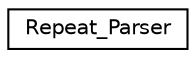 digraph G
{
  edge [fontname="Helvetica",fontsize="10",labelfontname="Helvetica",labelfontsize="10"];
  node [fontname="Helvetica",fontsize="10",shape=record];
  rankdir=LR;
  Node1 [label="Repeat_Parser",height=0.2,width=0.4,color="black", fillcolor="white", style="filled",URL="$classRepeat__Parser.htm"];
}

